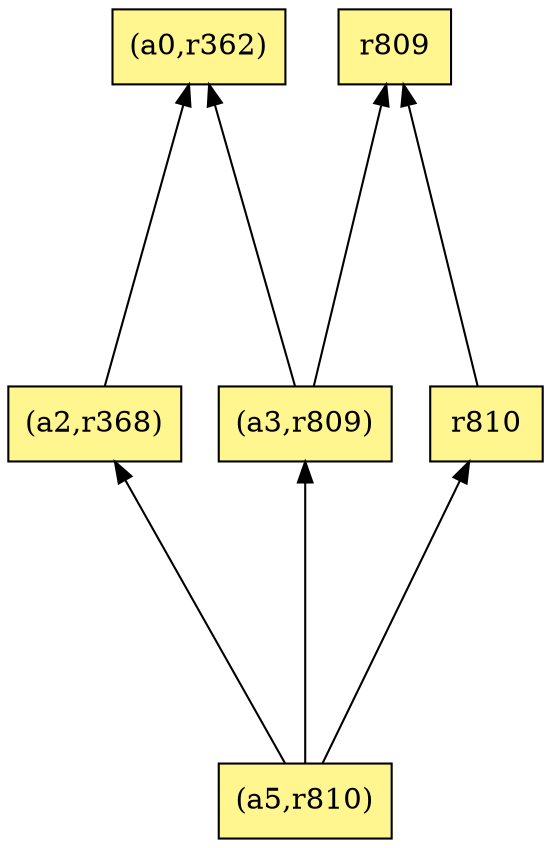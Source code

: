 digraph G {
rankdir=BT;ranksep="2.0";
"(a0,r362)" [shape=record,fillcolor=khaki1,style=filled,label="{(a0,r362)}"];
"(a3,r809)" [shape=record,fillcolor=khaki1,style=filled,label="{(a3,r809)}"];
"(a2,r368)" [shape=record,fillcolor=khaki1,style=filled,label="{(a2,r368)}"];
"(a5,r810)" [shape=record,fillcolor=khaki1,style=filled,label="{(a5,r810)}"];
"r810" [shape=record,fillcolor=khaki1,style=filled,label="{r810}"];
"r809" [shape=record,fillcolor=khaki1,style=filled,label="{r809}"];
"(a3,r809)" -> "(a0,r362)"
"(a3,r809)" -> "r809"
"(a2,r368)" -> "(a0,r362)"
"(a5,r810)" -> "(a3,r809)"
"(a5,r810)" -> "r810"
"(a5,r810)" -> "(a2,r368)"
"r810" -> "r809"
}